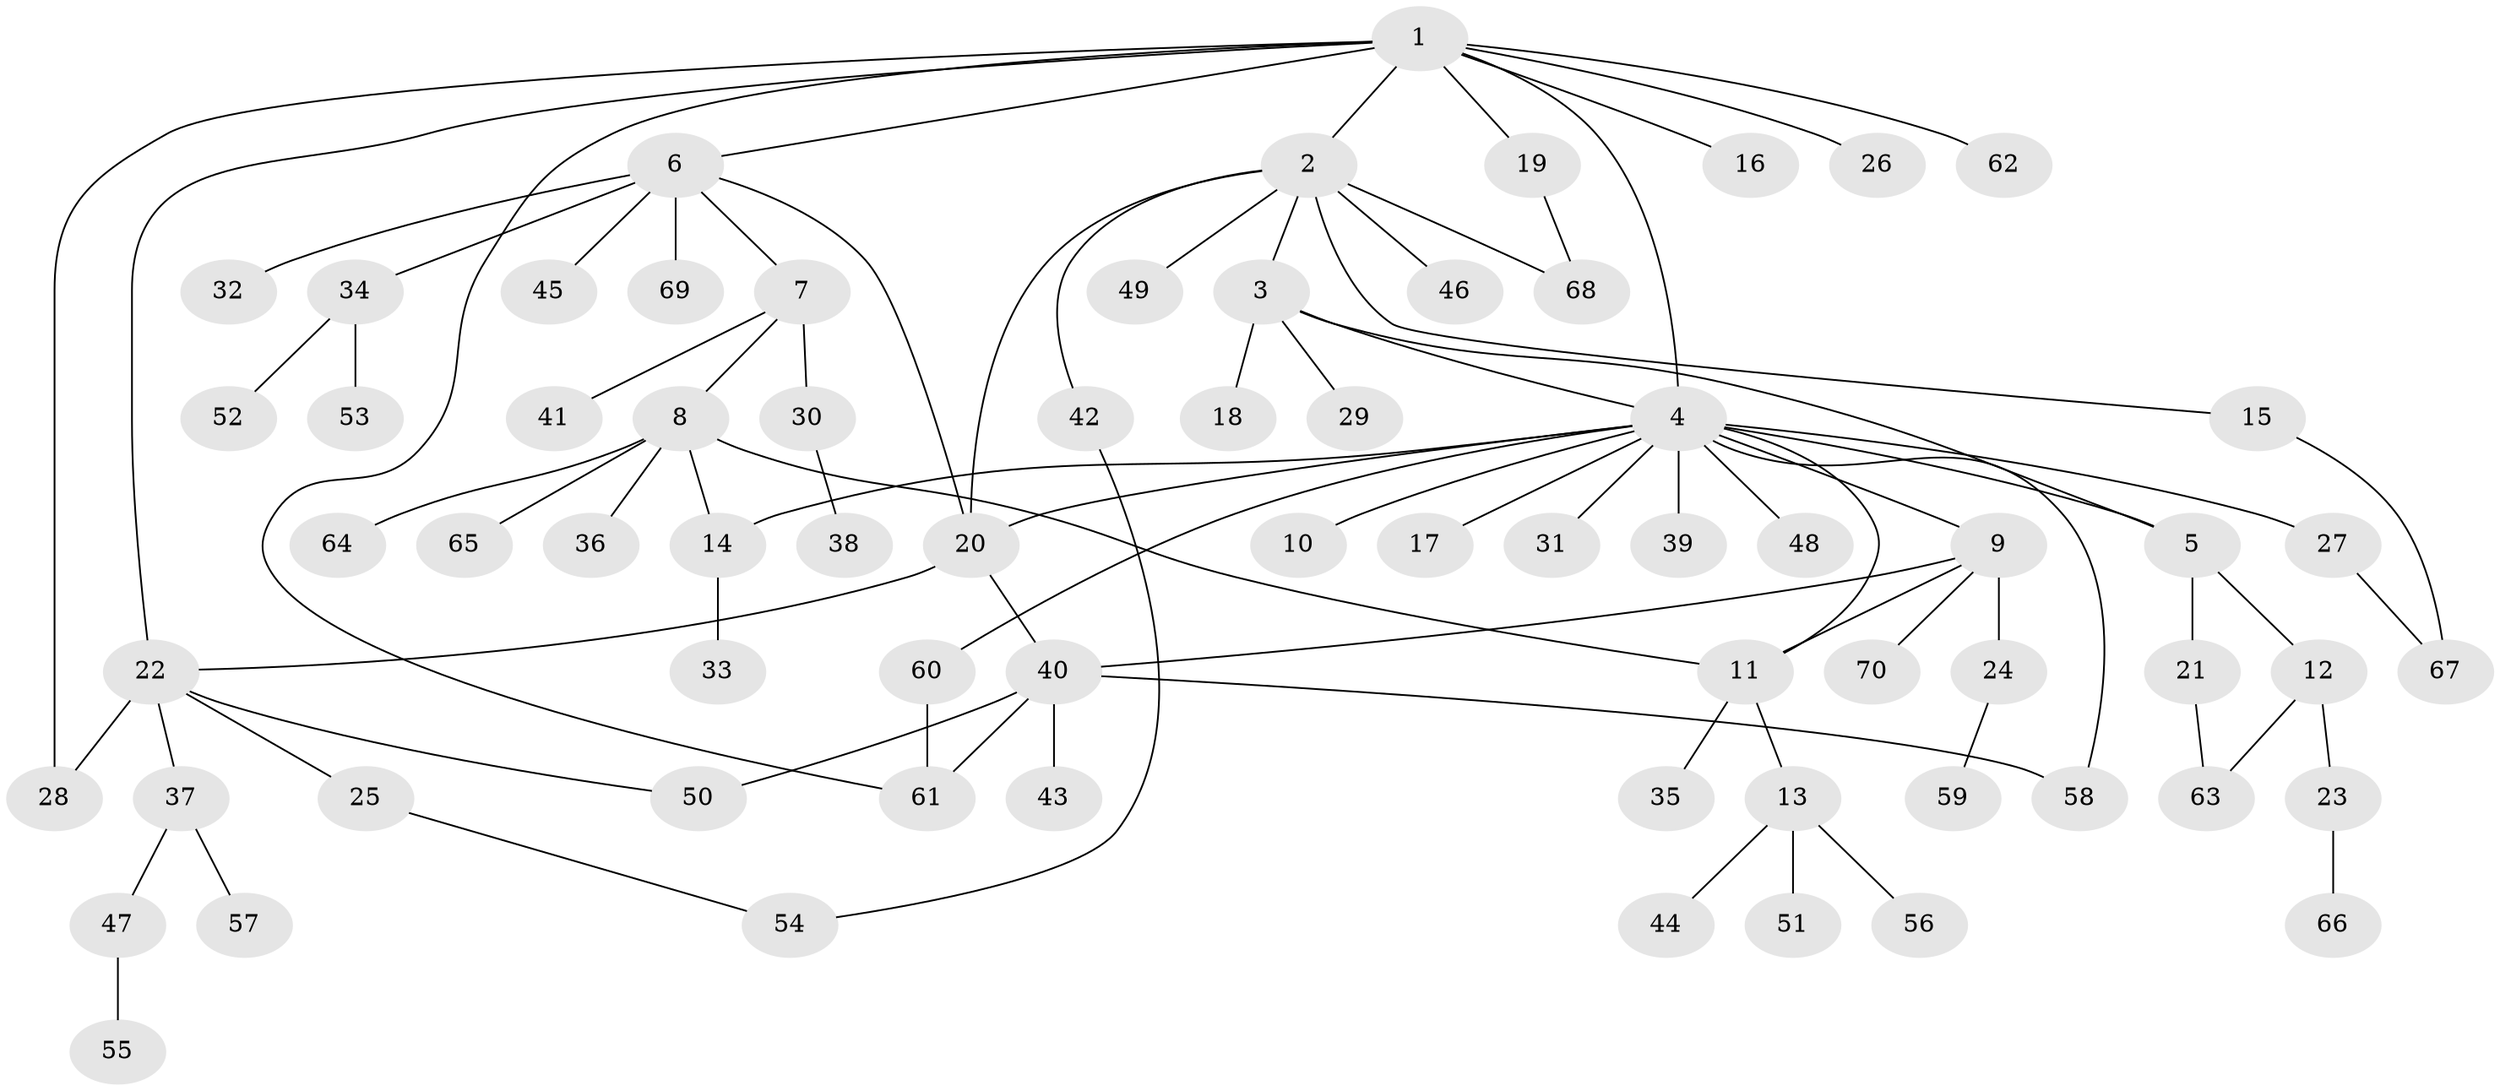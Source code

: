 // Generated by graph-tools (version 1.1) at 2025/26/03/09/25 03:26:08]
// undirected, 70 vertices, 87 edges
graph export_dot {
graph [start="1"]
  node [color=gray90,style=filled];
  1;
  2;
  3;
  4;
  5;
  6;
  7;
  8;
  9;
  10;
  11;
  12;
  13;
  14;
  15;
  16;
  17;
  18;
  19;
  20;
  21;
  22;
  23;
  24;
  25;
  26;
  27;
  28;
  29;
  30;
  31;
  32;
  33;
  34;
  35;
  36;
  37;
  38;
  39;
  40;
  41;
  42;
  43;
  44;
  45;
  46;
  47;
  48;
  49;
  50;
  51;
  52;
  53;
  54;
  55;
  56;
  57;
  58;
  59;
  60;
  61;
  62;
  63;
  64;
  65;
  66;
  67;
  68;
  69;
  70;
  1 -- 2;
  1 -- 4;
  1 -- 6;
  1 -- 16;
  1 -- 19;
  1 -- 22;
  1 -- 26;
  1 -- 28;
  1 -- 61;
  1 -- 62;
  2 -- 3;
  2 -- 15;
  2 -- 20;
  2 -- 42;
  2 -- 46;
  2 -- 49;
  2 -- 68;
  3 -- 4;
  3 -- 5;
  3 -- 18;
  3 -- 29;
  4 -- 5;
  4 -- 9;
  4 -- 10;
  4 -- 11;
  4 -- 14;
  4 -- 17;
  4 -- 20;
  4 -- 27;
  4 -- 31;
  4 -- 39;
  4 -- 48;
  4 -- 58;
  4 -- 60;
  5 -- 12;
  5 -- 21;
  6 -- 7;
  6 -- 20;
  6 -- 32;
  6 -- 34;
  6 -- 45;
  6 -- 69;
  7 -- 8;
  7 -- 30;
  7 -- 41;
  8 -- 11;
  8 -- 14;
  8 -- 36;
  8 -- 64;
  8 -- 65;
  9 -- 11;
  9 -- 24;
  9 -- 40;
  9 -- 70;
  11 -- 13;
  11 -- 35;
  12 -- 23;
  12 -- 63;
  13 -- 44;
  13 -- 51;
  13 -- 56;
  14 -- 33;
  15 -- 67;
  19 -- 68;
  20 -- 22;
  20 -- 40;
  21 -- 63;
  22 -- 25;
  22 -- 28;
  22 -- 37;
  22 -- 50;
  23 -- 66;
  24 -- 59;
  25 -- 54;
  27 -- 67;
  30 -- 38;
  34 -- 52;
  34 -- 53;
  37 -- 47;
  37 -- 57;
  40 -- 43;
  40 -- 50;
  40 -- 58;
  40 -- 61;
  42 -- 54;
  47 -- 55;
  60 -- 61;
}
